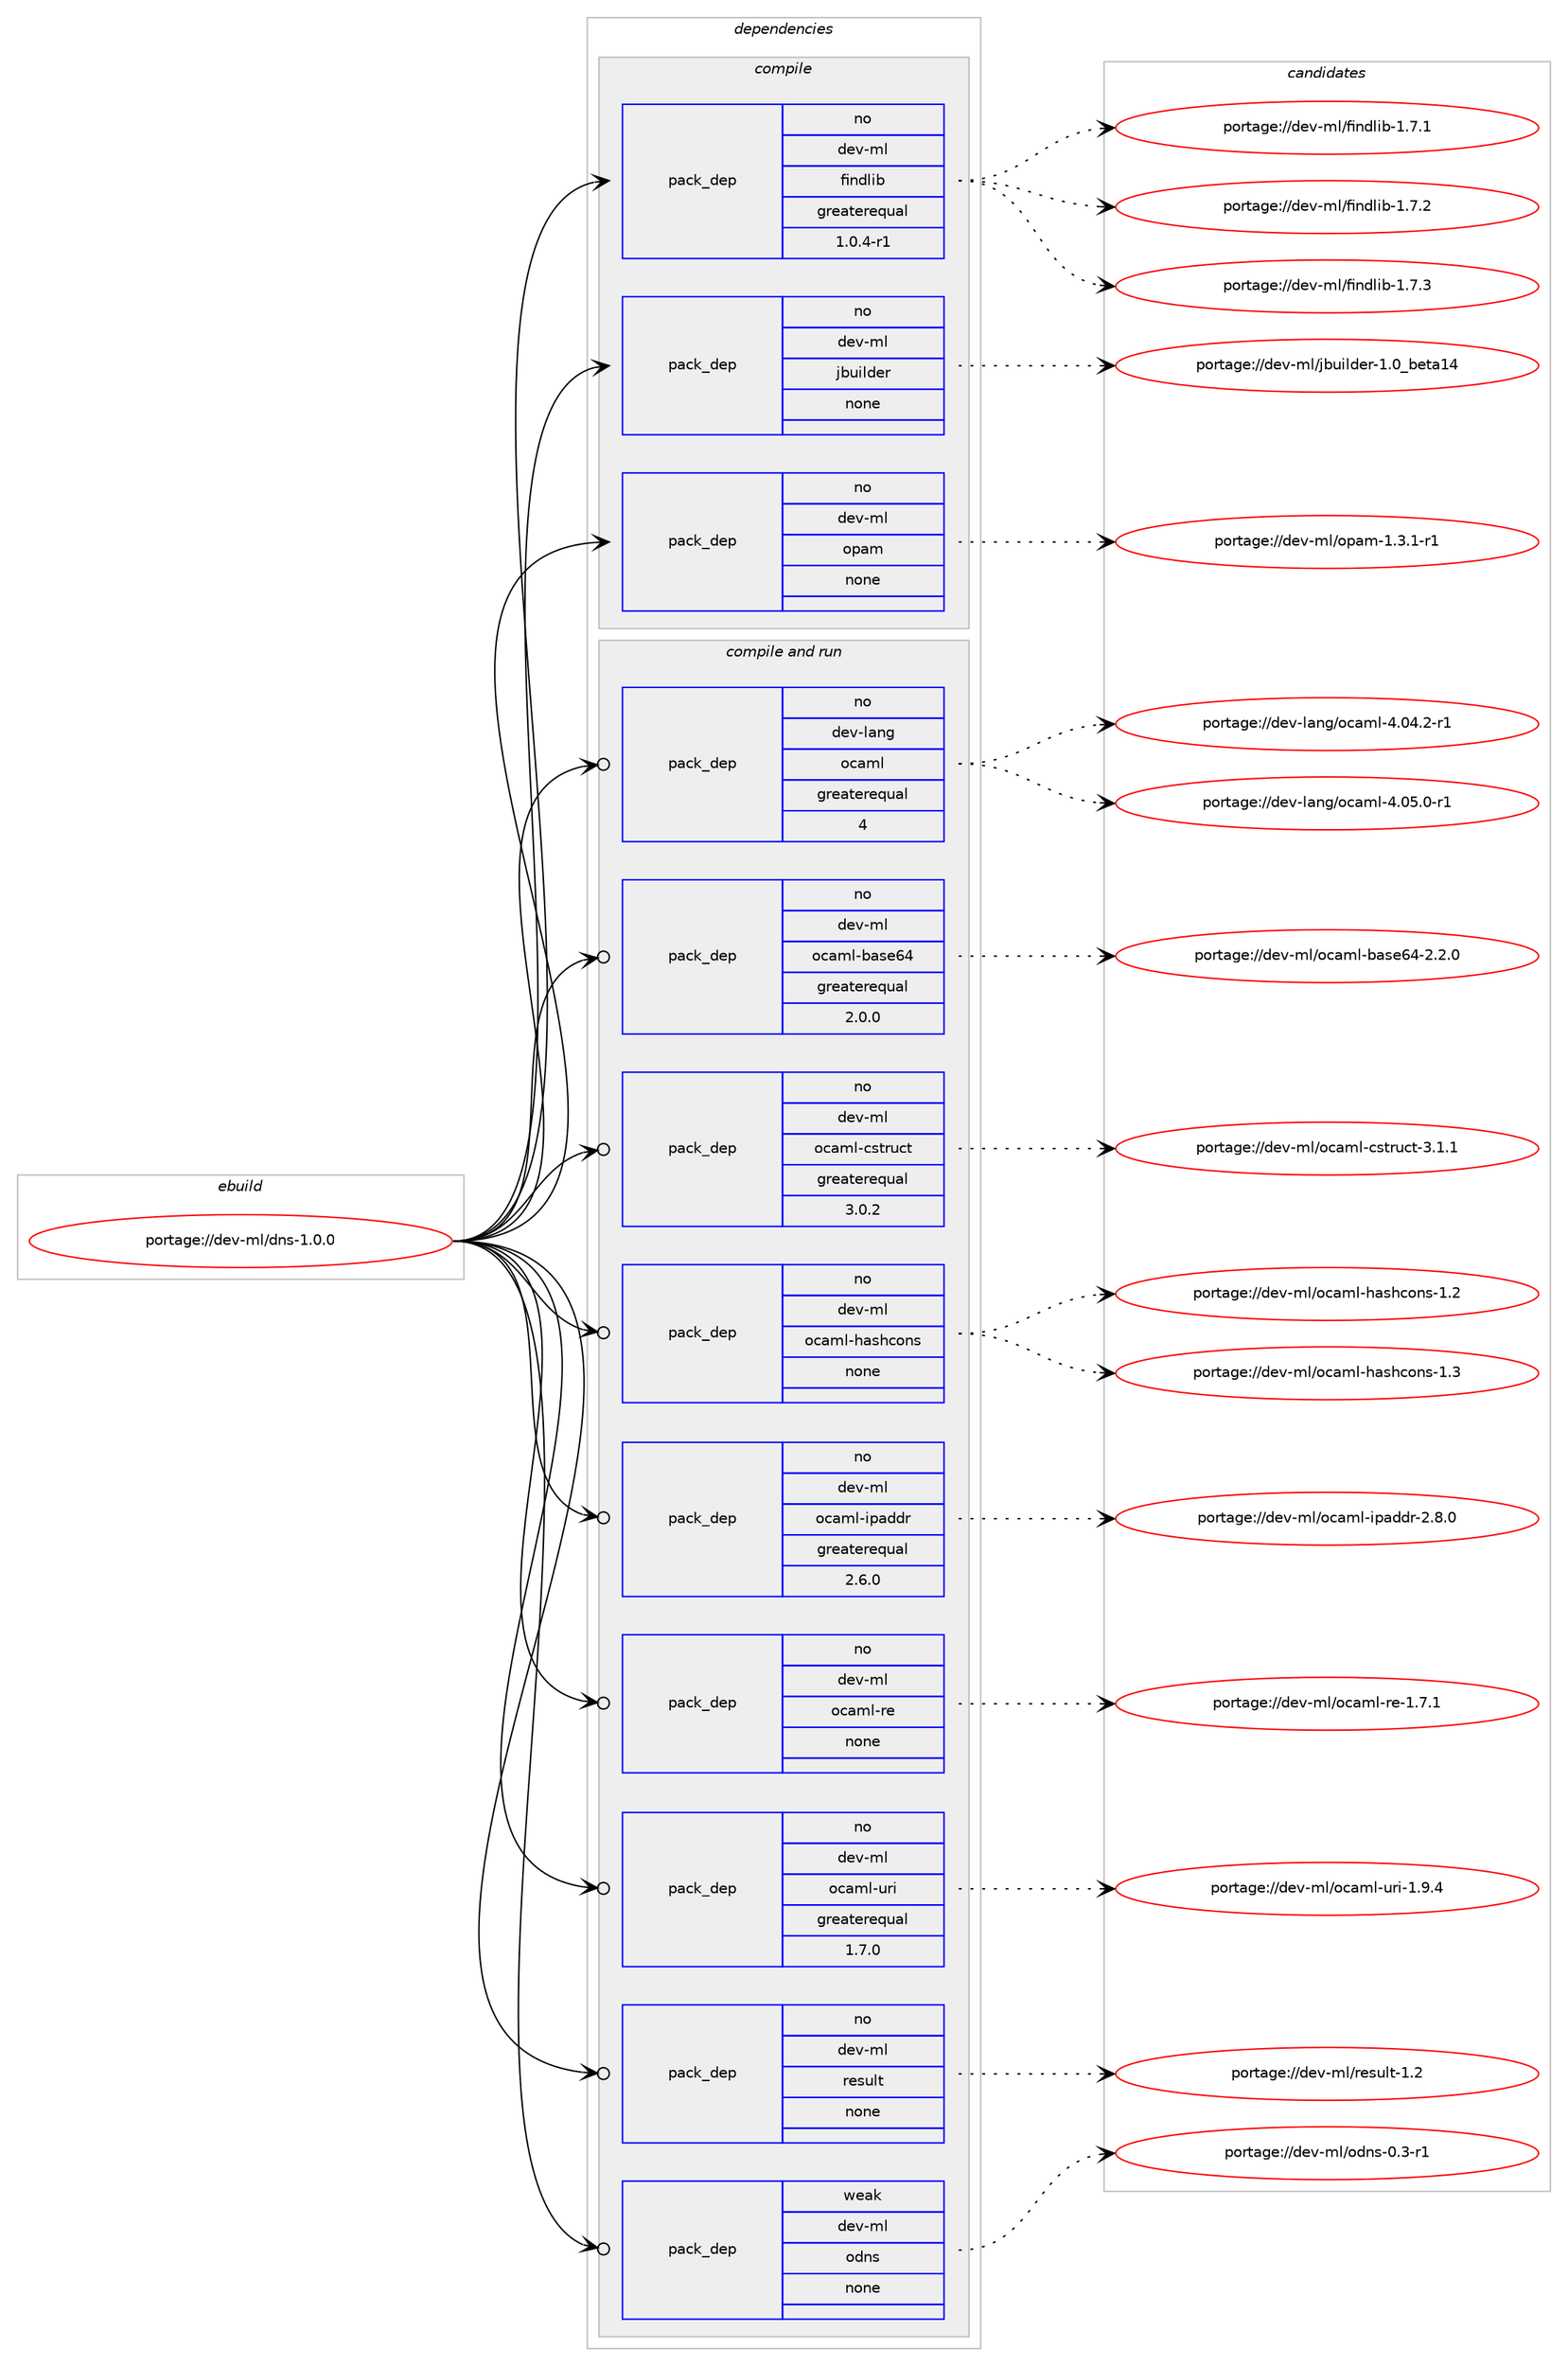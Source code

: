 digraph prolog {

# *************
# Graph options
# *************

newrank=true;
concentrate=true;
compound=true;
graph [rankdir=LR,fontname=Helvetica,fontsize=10,ranksep=1.5];#, ranksep=2.5, nodesep=0.2];
edge  [arrowhead=vee];
node  [fontname=Helvetica,fontsize=10];

# **********
# The ebuild
# **********

subgraph cluster_leftcol {
color=gray;
rank=same;
label=<<i>ebuild</i>>;
id [label="portage://dev-ml/dns-1.0.0", color=red, width=4, href="../dev-ml/dns-1.0.0.svg"];
}

# ****************
# The dependencies
# ****************

subgraph cluster_midcol {
color=gray;
label=<<i>dependencies</i>>;
subgraph cluster_compile {
fillcolor="#eeeeee";
style=filled;
label=<<i>compile</i>>;
subgraph pack80743 {
dependency106253 [label=<<TABLE BORDER="0" CELLBORDER="1" CELLSPACING="0" CELLPADDING="4" WIDTH="220"><TR><TD ROWSPAN="6" CELLPADDING="30">pack_dep</TD></TR><TR><TD WIDTH="110">no</TD></TR><TR><TD>dev-ml</TD></TR><TR><TD>findlib</TD></TR><TR><TD>greaterequal</TD></TR><TR><TD>1.0.4-r1</TD></TR></TABLE>>, shape=none, color=blue];
}
id:e -> dependency106253:w [weight=20,style="solid",arrowhead="vee"];
subgraph pack80744 {
dependency106254 [label=<<TABLE BORDER="0" CELLBORDER="1" CELLSPACING="0" CELLPADDING="4" WIDTH="220"><TR><TD ROWSPAN="6" CELLPADDING="30">pack_dep</TD></TR><TR><TD WIDTH="110">no</TD></TR><TR><TD>dev-ml</TD></TR><TR><TD>jbuilder</TD></TR><TR><TD>none</TD></TR><TR><TD></TD></TR></TABLE>>, shape=none, color=blue];
}
id:e -> dependency106254:w [weight=20,style="solid",arrowhead="vee"];
subgraph pack80745 {
dependency106255 [label=<<TABLE BORDER="0" CELLBORDER="1" CELLSPACING="0" CELLPADDING="4" WIDTH="220"><TR><TD ROWSPAN="6" CELLPADDING="30">pack_dep</TD></TR><TR><TD WIDTH="110">no</TD></TR><TR><TD>dev-ml</TD></TR><TR><TD>opam</TD></TR><TR><TD>none</TD></TR><TR><TD></TD></TR></TABLE>>, shape=none, color=blue];
}
id:e -> dependency106255:w [weight=20,style="solid",arrowhead="vee"];
}
subgraph cluster_compileandrun {
fillcolor="#eeeeee";
style=filled;
label=<<i>compile and run</i>>;
subgraph pack80746 {
dependency106256 [label=<<TABLE BORDER="0" CELLBORDER="1" CELLSPACING="0" CELLPADDING="4" WIDTH="220"><TR><TD ROWSPAN="6" CELLPADDING="30">pack_dep</TD></TR><TR><TD WIDTH="110">no</TD></TR><TR><TD>dev-lang</TD></TR><TR><TD>ocaml</TD></TR><TR><TD>greaterequal</TD></TR><TR><TD>4</TD></TR></TABLE>>, shape=none, color=blue];
}
id:e -> dependency106256:w [weight=20,style="solid",arrowhead="odotvee"];
subgraph pack80747 {
dependency106257 [label=<<TABLE BORDER="0" CELLBORDER="1" CELLSPACING="0" CELLPADDING="4" WIDTH="220"><TR><TD ROWSPAN="6" CELLPADDING="30">pack_dep</TD></TR><TR><TD WIDTH="110">no</TD></TR><TR><TD>dev-ml</TD></TR><TR><TD>ocaml-base64</TD></TR><TR><TD>greaterequal</TD></TR><TR><TD>2.0.0</TD></TR></TABLE>>, shape=none, color=blue];
}
id:e -> dependency106257:w [weight=20,style="solid",arrowhead="odotvee"];
subgraph pack80748 {
dependency106258 [label=<<TABLE BORDER="0" CELLBORDER="1" CELLSPACING="0" CELLPADDING="4" WIDTH="220"><TR><TD ROWSPAN="6" CELLPADDING="30">pack_dep</TD></TR><TR><TD WIDTH="110">no</TD></TR><TR><TD>dev-ml</TD></TR><TR><TD>ocaml-cstruct</TD></TR><TR><TD>greaterequal</TD></TR><TR><TD>3.0.2</TD></TR></TABLE>>, shape=none, color=blue];
}
id:e -> dependency106258:w [weight=20,style="solid",arrowhead="odotvee"];
subgraph pack80749 {
dependency106259 [label=<<TABLE BORDER="0" CELLBORDER="1" CELLSPACING="0" CELLPADDING="4" WIDTH="220"><TR><TD ROWSPAN="6" CELLPADDING="30">pack_dep</TD></TR><TR><TD WIDTH="110">no</TD></TR><TR><TD>dev-ml</TD></TR><TR><TD>ocaml-hashcons</TD></TR><TR><TD>none</TD></TR><TR><TD></TD></TR></TABLE>>, shape=none, color=blue];
}
id:e -> dependency106259:w [weight=20,style="solid",arrowhead="odotvee"];
subgraph pack80750 {
dependency106260 [label=<<TABLE BORDER="0" CELLBORDER="1" CELLSPACING="0" CELLPADDING="4" WIDTH="220"><TR><TD ROWSPAN="6" CELLPADDING="30">pack_dep</TD></TR><TR><TD WIDTH="110">no</TD></TR><TR><TD>dev-ml</TD></TR><TR><TD>ocaml-ipaddr</TD></TR><TR><TD>greaterequal</TD></TR><TR><TD>2.6.0</TD></TR></TABLE>>, shape=none, color=blue];
}
id:e -> dependency106260:w [weight=20,style="solid",arrowhead="odotvee"];
subgraph pack80751 {
dependency106261 [label=<<TABLE BORDER="0" CELLBORDER="1" CELLSPACING="0" CELLPADDING="4" WIDTH="220"><TR><TD ROWSPAN="6" CELLPADDING="30">pack_dep</TD></TR><TR><TD WIDTH="110">no</TD></TR><TR><TD>dev-ml</TD></TR><TR><TD>ocaml-re</TD></TR><TR><TD>none</TD></TR><TR><TD></TD></TR></TABLE>>, shape=none, color=blue];
}
id:e -> dependency106261:w [weight=20,style="solid",arrowhead="odotvee"];
subgraph pack80752 {
dependency106262 [label=<<TABLE BORDER="0" CELLBORDER="1" CELLSPACING="0" CELLPADDING="4" WIDTH="220"><TR><TD ROWSPAN="6" CELLPADDING="30">pack_dep</TD></TR><TR><TD WIDTH="110">no</TD></TR><TR><TD>dev-ml</TD></TR><TR><TD>ocaml-uri</TD></TR><TR><TD>greaterequal</TD></TR><TR><TD>1.7.0</TD></TR></TABLE>>, shape=none, color=blue];
}
id:e -> dependency106262:w [weight=20,style="solid",arrowhead="odotvee"];
subgraph pack80753 {
dependency106263 [label=<<TABLE BORDER="0" CELLBORDER="1" CELLSPACING="0" CELLPADDING="4" WIDTH="220"><TR><TD ROWSPAN="6" CELLPADDING="30">pack_dep</TD></TR><TR><TD WIDTH="110">no</TD></TR><TR><TD>dev-ml</TD></TR><TR><TD>result</TD></TR><TR><TD>none</TD></TR><TR><TD></TD></TR></TABLE>>, shape=none, color=blue];
}
id:e -> dependency106263:w [weight=20,style="solid",arrowhead="odotvee"];
subgraph pack80754 {
dependency106264 [label=<<TABLE BORDER="0" CELLBORDER="1" CELLSPACING="0" CELLPADDING="4" WIDTH="220"><TR><TD ROWSPAN="6" CELLPADDING="30">pack_dep</TD></TR><TR><TD WIDTH="110">weak</TD></TR><TR><TD>dev-ml</TD></TR><TR><TD>odns</TD></TR><TR><TD>none</TD></TR><TR><TD></TD></TR></TABLE>>, shape=none, color=blue];
}
id:e -> dependency106264:w [weight=20,style="solid",arrowhead="odotvee"];
}
subgraph cluster_run {
fillcolor="#eeeeee";
style=filled;
label=<<i>run</i>>;
}
}

# **************
# The candidates
# **************

subgraph cluster_choices {
rank=same;
color=gray;
label=<<i>candidates</i>>;

subgraph choice80743 {
color=black;
nodesep=1;
choiceportage100101118451091084710210511010010810598454946554649 [label="portage://dev-ml/findlib-1.7.1", color=red, width=4,href="../dev-ml/findlib-1.7.1.svg"];
choiceportage100101118451091084710210511010010810598454946554650 [label="portage://dev-ml/findlib-1.7.2", color=red, width=4,href="../dev-ml/findlib-1.7.2.svg"];
choiceportage100101118451091084710210511010010810598454946554651 [label="portage://dev-ml/findlib-1.7.3", color=red, width=4,href="../dev-ml/findlib-1.7.3.svg"];
dependency106253:e -> choiceportage100101118451091084710210511010010810598454946554649:w [style=dotted,weight="100"];
dependency106253:e -> choiceportage100101118451091084710210511010010810598454946554650:w [style=dotted,weight="100"];
dependency106253:e -> choiceportage100101118451091084710210511010010810598454946554651:w [style=dotted,weight="100"];
}
subgraph choice80744 {
color=black;
nodesep=1;
choiceportage100101118451091084710698117105108100101114454946489598101116974952 [label="portage://dev-ml/jbuilder-1.0_beta14", color=red, width=4,href="../dev-ml/jbuilder-1.0_beta14.svg"];
dependency106254:e -> choiceportage100101118451091084710698117105108100101114454946489598101116974952:w [style=dotted,weight="100"];
}
subgraph choice80745 {
color=black;
nodesep=1;
choiceportage1001011184510910847111112971094549465146494511449 [label="portage://dev-ml/opam-1.3.1-r1", color=red, width=4,href="../dev-ml/opam-1.3.1-r1.svg"];
dependency106255:e -> choiceportage1001011184510910847111112971094549465146494511449:w [style=dotted,weight="100"];
}
subgraph choice80746 {
color=black;
nodesep=1;
choiceportage1001011184510897110103471119997109108455246485246504511449 [label="portage://dev-lang/ocaml-4.04.2-r1", color=red, width=4,href="../dev-lang/ocaml-4.04.2-r1.svg"];
choiceportage1001011184510897110103471119997109108455246485346484511449 [label="portage://dev-lang/ocaml-4.05.0-r1", color=red, width=4,href="../dev-lang/ocaml-4.05.0-r1.svg"];
dependency106256:e -> choiceportage1001011184510897110103471119997109108455246485246504511449:w [style=dotted,weight="100"];
dependency106256:e -> choiceportage1001011184510897110103471119997109108455246485346484511449:w [style=dotted,weight="100"];
}
subgraph choice80747 {
color=black;
nodesep=1;
choiceportage100101118451091084711199971091084598971151015452455046504648 [label="portage://dev-ml/ocaml-base64-2.2.0", color=red, width=4,href="../dev-ml/ocaml-base64-2.2.0.svg"];
dependency106257:e -> choiceportage100101118451091084711199971091084598971151015452455046504648:w [style=dotted,weight="100"];
}
subgraph choice80748 {
color=black;
nodesep=1;
choiceportage10010111845109108471119997109108459911511611411799116455146494649 [label="portage://dev-ml/ocaml-cstruct-3.1.1", color=red, width=4,href="../dev-ml/ocaml-cstruct-3.1.1.svg"];
dependency106258:e -> choiceportage10010111845109108471119997109108459911511611411799116455146494649:w [style=dotted,weight="100"];
}
subgraph choice80749 {
color=black;
nodesep=1;
choiceportage1001011184510910847111999710910845104971151049911111011545494650 [label="portage://dev-ml/ocaml-hashcons-1.2", color=red, width=4,href="../dev-ml/ocaml-hashcons-1.2.svg"];
choiceportage1001011184510910847111999710910845104971151049911111011545494651 [label="portage://dev-ml/ocaml-hashcons-1.3", color=red, width=4,href="../dev-ml/ocaml-hashcons-1.3.svg"];
dependency106259:e -> choiceportage1001011184510910847111999710910845104971151049911111011545494650:w [style=dotted,weight="100"];
dependency106259:e -> choiceportage1001011184510910847111999710910845104971151049911111011545494651:w [style=dotted,weight="100"];
}
subgraph choice80750 {
color=black;
nodesep=1;
choiceportage100101118451091084711199971091084510511297100100114455046564648 [label="portage://dev-ml/ocaml-ipaddr-2.8.0", color=red, width=4,href="../dev-ml/ocaml-ipaddr-2.8.0.svg"];
dependency106260:e -> choiceportage100101118451091084711199971091084510511297100100114455046564648:w [style=dotted,weight="100"];
}
subgraph choice80751 {
color=black;
nodesep=1;
choiceportage1001011184510910847111999710910845114101454946554649 [label="portage://dev-ml/ocaml-re-1.7.1", color=red, width=4,href="../dev-ml/ocaml-re-1.7.1.svg"];
dependency106261:e -> choiceportage1001011184510910847111999710910845114101454946554649:w [style=dotted,weight="100"];
}
subgraph choice80752 {
color=black;
nodesep=1;
choiceportage1001011184510910847111999710910845117114105454946574652 [label="portage://dev-ml/ocaml-uri-1.9.4", color=red, width=4,href="../dev-ml/ocaml-uri-1.9.4.svg"];
dependency106262:e -> choiceportage1001011184510910847111999710910845117114105454946574652:w [style=dotted,weight="100"];
}
subgraph choice80753 {
color=black;
nodesep=1;
choiceportage100101118451091084711410111511710811645494650 [label="portage://dev-ml/result-1.2", color=red, width=4,href="../dev-ml/result-1.2.svg"];
dependency106263:e -> choiceportage100101118451091084711410111511710811645494650:w [style=dotted,weight="100"];
}
subgraph choice80754 {
color=black;
nodesep=1;
choiceportage1001011184510910847111100110115454846514511449 [label="portage://dev-ml/odns-0.3-r1", color=red, width=4,href="../dev-ml/odns-0.3-r1.svg"];
dependency106264:e -> choiceportage1001011184510910847111100110115454846514511449:w [style=dotted,weight="100"];
}
}

}
